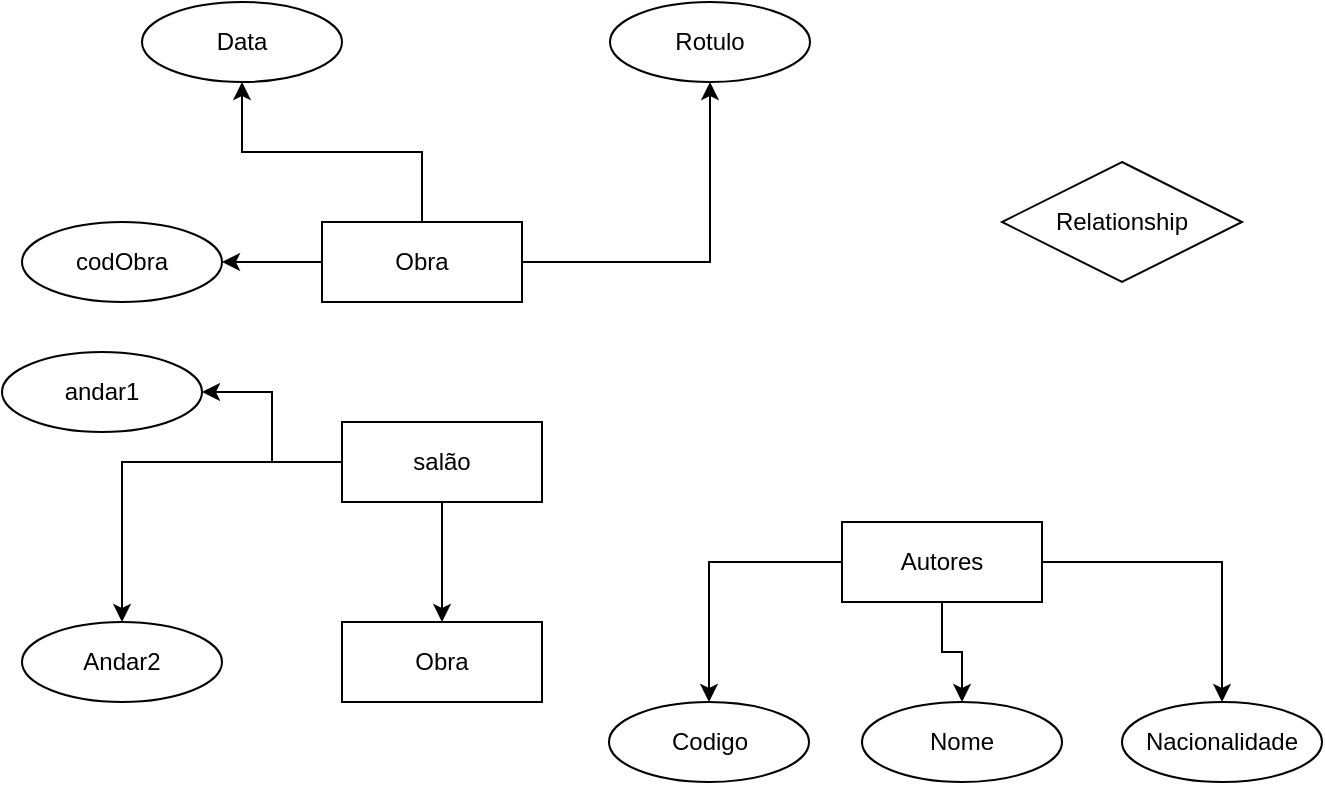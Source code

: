 <mxfile version="24.7.1" type="github">
  <diagram name="Página-1" id="OxANfDpcNyNm0T5rossn">
    <mxGraphModel dx="838" dy="468" grid="1" gridSize="10" guides="1" tooltips="1" connect="1" arrows="1" fold="1" page="1" pageScale="1" pageWidth="827" pageHeight="1169" math="0" shadow="0">
      <root>
        <mxCell id="0" />
        <mxCell id="1" parent="0" />
        <mxCell id="_4oNrM9BaCimTENDwuPG-43" value="Relationship" style="shape=rhombus;perimeter=rhombusPerimeter;whiteSpace=wrap;html=1;align=center;" vertex="1" parent="1">
          <mxGeometry x="510" y="430" width="120" height="60" as="geometry" />
        </mxCell>
        <mxCell id="_4oNrM9BaCimTENDwuPG-48" style="edgeStyle=orthogonalEdgeStyle;rounded=0;orthogonalLoop=1;jettySize=auto;html=1;entryX=0.5;entryY=1;entryDx=0;entryDy=0;" edge="1" parent="1" source="_4oNrM9BaCimTENDwuPG-44" target="_4oNrM9BaCimTENDwuPG-45">
          <mxGeometry relative="1" as="geometry" />
        </mxCell>
        <mxCell id="_4oNrM9BaCimTENDwuPG-49" style="edgeStyle=orthogonalEdgeStyle;rounded=0;orthogonalLoop=1;jettySize=auto;html=1;entryX=0.5;entryY=1;entryDx=0;entryDy=0;" edge="1" parent="1" source="_4oNrM9BaCimTENDwuPG-44" target="_4oNrM9BaCimTENDwuPG-46">
          <mxGeometry relative="1" as="geometry" />
        </mxCell>
        <mxCell id="_4oNrM9BaCimTENDwuPG-50" style="edgeStyle=orthogonalEdgeStyle;rounded=0;orthogonalLoop=1;jettySize=auto;html=1;entryX=1;entryY=0.5;entryDx=0;entryDy=0;" edge="1" parent="1" source="_4oNrM9BaCimTENDwuPG-44" target="_4oNrM9BaCimTENDwuPG-47">
          <mxGeometry relative="1" as="geometry" />
        </mxCell>
        <mxCell id="_4oNrM9BaCimTENDwuPG-44" value="Obra" style="whiteSpace=wrap;html=1;align=center;" vertex="1" parent="1">
          <mxGeometry x="170" y="460" width="100" height="40" as="geometry" />
        </mxCell>
        <mxCell id="_4oNrM9BaCimTENDwuPG-45" value="Rotulo" style="ellipse;whiteSpace=wrap;html=1;align=center;" vertex="1" parent="1">
          <mxGeometry x="314" y="350" width="100" height="40" as="geometry" />
        </mxCell>
        <mxCell id="_4oNrM9BaCimTENDwuPG-46" value="Data" style="ellipse;whiteSpace=wrap;html=1;align=center;" vertex="1" parent="1">
          <mxGeometry x="80" y="350" width="100" height="40" as="geometry" />
        </mxCell>
        <mxCell id="_4oNrM9BaCimTENDwuPG-47" value="codObra" style="ellipse;whiteSpace=wrap;html=1;align=center;" vertex="1" parent="1">
          <mxGeometry x="20" y="460" width="100" height="40" as="geometry" />
        </mxCell>
        <mxCell id="_4oNrM9BaCimTENDwuPG-58" style="edgeStyle=orthogonalEdgeStyle;rounded=0;orthogonalLoop=1;jettySize=auto;html=1;entryX=0.5;entryY=0;entryDx=0;entryDy=0;" edge="1" parent="1" source="_4oNrM9BaCimTENDwuPG-51" target="_4oNrM9BaCimTENDwuPG-53">
          <mxGeometry relative="1" as="geometry" />
        </mxCell>
        <mxCell id="_4oNrM9BaCimTENDwuPG-60" style="edgeStyle=orthogonalEdgeStyle;rounded=0;orthogonalLoop=1;jettySize=auto;html=1;" edge="1" parent="1" source="_4oNrM9BaCimTENDwuPG-51" target="_4oNrM9BaCimTENDwuPG-52">
          <mxGeometry relative="1" as="geometry" />
        </mxCell>
        <mxCell id="_4oNrM9BaCimTENDwuPG-75" style="edgeStyle=orthogonalEdgeStyle;rounded=0;orthogonalLoop=1;jettySize=auto;html=1;" edge="1" parent="1" source="_4oNrM9BaCimTENDwuPG-51" target="_4oNrM9BaCimTENDwuPG-73">
          <mxGeometry relative="1" as="geometry" />
        </mxCell>
        <mxCell id="_4oNrM9BaCimTENDwuPG-51" value="salão" style="whiteSpace=wrap;html=1;align=center;" vertex="1" parent="1">
          <mxGeometry x="180" y="560" width="100" height="40" as="geometry" />
        </mxCell>
        <mxCell id="_4oNrM9BaCimTENDwuPG-52" value="andar1" style="ellipse;whiteSpace=wrap;html=1;align=center;" vertex="1" parent="1">
          <mxGeometry x="10" y="525" width="100" height="40" as="geometry" />
        </mxCell>
        <mxCell id="_4oNrM9BaCimTENDwuPG-53" value="Andar2" style="ellipse;whiteSpace=wrap;html=1;align=center;" vertex="1" parent="1">
          <mxGeometry x="20" y="660" width="100" height="40" as="geometry" />
        </mxCell>
        <mxCell id="_4oNrM9BaCimTENDwuPG-67" style="edgeStyle=orthogonalEdgeStyle;rounded=0;orthogonalLoop=1;jettySize=auto;html=1;entryX=0.5;entryY=0;entryDx=0;entryDy=0;" edge="1" parent="1" source="_4oNrM9BaCimTENDwuPG-63" target="_4oNrM9BaCimTENDwuPG-65">
          <mxGeometry relative="1" as="geometry" />
        </mxCell>
        <mxCell id="_4oNrM9BaCimTENDwuPG-68" style="edgeStyle=orthogonalEdgeStyle;rounded=0;orthogonalLoop=1;jettySize=auto;html=1;entryX=0.5;entryY=0;entryDx=0;entryDy=0;" edge="1" parent="1" source="_4oNrM9BaCimTENDwuPG-63" target="_4oNrM9BaCimTENDwuPG-64">
          <mxGeometry relative="1" as="geometry" />
        </mxCell>
        <mxCell id="_4oNrM9BaCimTENDwuPG-70" style="edgeStyle=orthogonalEdgeStyle;rounded=0;orthogonalLoop=1;jettySize=auto;html=1;entryX=0.5;entryY=0;entryDx=0;entryDy=0;" edge="1" parent="1" source="_4oNrM9BaCimTENDwuPG-63" target="_4oNrM9BaCimTENDwuPG-66">
          <mxGeometry relative="1" as="geometry" />
        </mxCell>
        <mxCell id="_4oNrM9BaCimTENDwuPG-63" value="Autores" style="whiteSpace=wrap;html=1;align=center;" vertex="1" parent="1">
          <mxGeometry x="430" y="610" width="100" height="40" as="geometry" />
        </mxCell>
        <mxCell id="_4oNrM9BaCimTENDwuPG-64" value="Codigo" style="ellipse;whiteSpace=wrap;html=1;align=center;" vertex="1" parent="1">
          <mxGeometry x="313.5" y="700" width="100" height="40" as="geometry" />
        </mxCell>
        <mxCell id="_4oNrM9BaCimTENDwuPG-65" value="Nome" style="ellipse;whiteSpace=wrap;html=1;align=center;" vertex="1" parent="1">
          <mxGeometry x="440" y="700" width="100" height="40" as="geometry" />
        </mxCell>
        <mxCell id="_4oNrM9BaCimTENDwuPG-66" value="Nacionalidade" style="ellipse;whiteSpace=wrap;html=1;align=center;" vertex="1" parent="1">
          <mxGeometry x="570" y="700" width="100" height="40" as="geometry" />
        </mxCell>
        <mxCell id="_4oNrM9BaCimTENDwuPG-73" value="Obra" style="whiteSpace=wrap;html=1;align=center;" vertex="1" parent="1">
          <mxGeometry x="180" y="660" width="100" height="40" as="geometry" />
        </mxCell>
      </root>
    </mxGraphModel>
  </diagram>
</mxfile>
